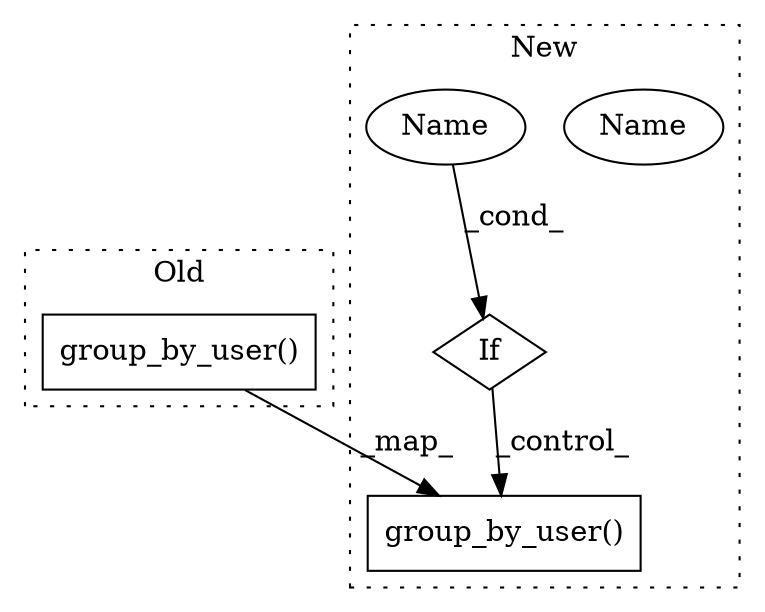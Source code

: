 digraph G {
subgraph cluster0 {
1 [label="group_by_user()" a="75" s="7364" l="20" shape="box"];
label = "Old";
style="dotted";
}
subgraph cluster1 {
2 [label="group_by_user()" a="75" s="7564" l="20" shape="box"];
3 [label="If" a="96" s="7534" l="3" shape="diamond"];
4 [label="Name" a="87" s="7537" l="13" shape="ellipse"];
5 [label="Name" a="87" s="7537" l="13" shape="ellipse"];
label = "New";
style="dotted";
}
1 -> 2 [label="_map_"];
3 -> 2 [label="_control_"];
5 -> 3 [label="_cond_"];
}
